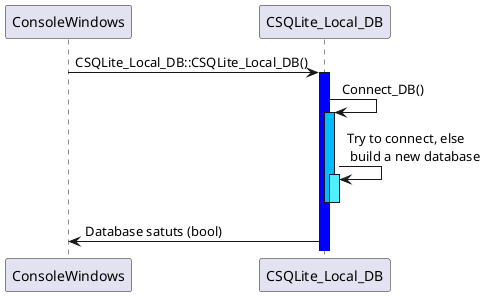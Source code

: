 @startuml


 ConsoleWindows -> CSQLite_Local_DB : CSQLite_Local_DB::CSQLite_Local_DB()
 activate CSQLite_Local_DB #0000FF

 CSQLite_Local_DB -> CSQLite_Local_DB : Connect_DB()
 activate CSQLite_Local_DB #00BBFF

 CSQLite_Local_DB -> CSQLite_Local_DB : Try to connect, else\n build a new database
 activate CSQLite_Local_DB #50EEFF

 deactivate CSQLite_Local_DB
 deactivate CSQLite_Local_DB

 CSQLite_Local_DB -> ConsoleWindows : Database satuts (bool)
 deactivate ConsoleWindows

@enduml
